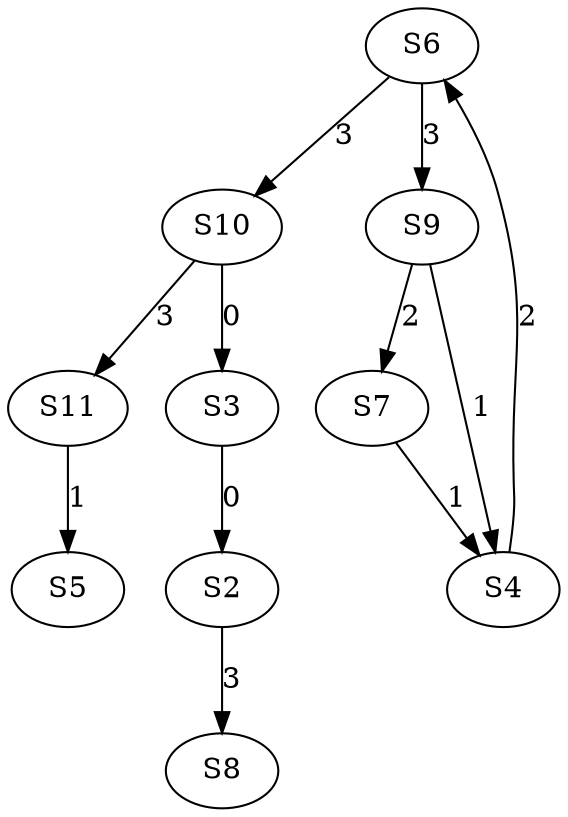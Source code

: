 strict digraph {
	S3 -> S2 [ label = 0 ];
	S10 -> S3 [ label = 0 ];
	S7 -> S4 [ label = 1 ];
	S11 -> S5 [ label = 1 ];
	S4 -> S6 [ label = 2 ];
	S9 -> S7 [ label = 2 ];
	S2 -> S8 [ label = 3 ];
	S6 -> S9 [ label = 3 ];
	S6 -> S10 [ label = 3 ];
	S10 -> S11 [ label = 3 ];
	S9 -> S4 [ label = 1 ];
}